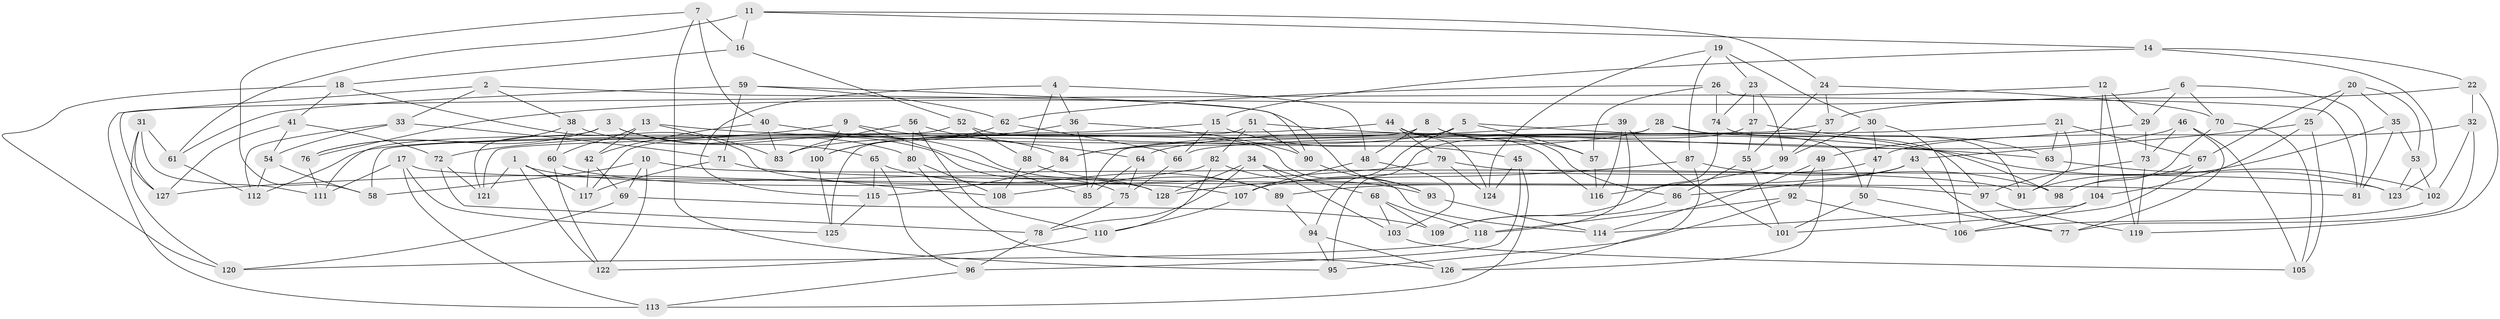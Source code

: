 // coarse degree distribution, {6: 0.20512820512820512, 9: 0.07692307692307693, 11: 0.02564102564102564, 10: 0.15384615384615385, 8: 0.15384615384615385, 7: 0.1282051282051282, 5: 0.15384615384615385, 12: 0.02564102564102564, 3: 0.02564102564102564, 4: 0.05128205128205128}
// Generated by graph-tools (version 1.1) at 2025/53/03/04/25 22:53:53]
// undirected, 128 vertices, 256 edges
graph export_dot {
  node [color=gray90,style=filled];
  1;
  2;
  3;
  4;
  5;
  6;
  7;
  8;
  9;
  10;
  11;
  12;
  13;
  14;
  15;
  16;
  17;
  18;
  19;
  20;
  21;
  22;
  23;
  24;
  25;
  26;
  27;
  28;
  29;
  30;
  31;
  32;
  33;
  34;
  35;
  36;
  37;
  38;
  39;
  40;
  41;
  42;
  43;
  44;
  45;
  46;
  47;
  48;
  49;
  50;
  51;
  52;
  53;
  54;
  55;
  56;
  57;
  58;
  59;
  60;
  61;
  62;
  63;
  64;
  65;
  66;
  67;
  68;
  69;
  70;
  71;
  72;
  73;
  74;
  75;
  76;
  77;
  78;
  79;
  80;
  81;
  82;
  83;
  84;
  85;
  86;
  87;
  88;
  89;
  90;
  91;
  92;
  93;
  94;
  95;
  96;
  97;
  98;
  99;
  100;
  101;
  102;
  103;
  104;
  105;
  106;
  107;
  108;
  109;
  110;
  111;
  112;
  113;
  114;
  115;
  116;
  117;
  118;
  119;
  120;
  121;
  122;
  123;
  124;
  125;
  126;
  127;
  128;
  1 -- 128;
  1 -- 117;
  1 -- 122;
  1 -- 121;
  2 -- 38;
  2 -- 33;
  2 -- 93;
  2 -- 113;
  3 -- 76;
  3 -- 121;
  3 -- 75;
  3 -- 65;
  4 -- 115;
  4 -- 88;
  4 -- 48;
  4 -- 36;
  5 -- 94;
  5 -- 83;
  5 -- 98;
  5 -- 57;
  6 -- 29;
  6 -- 76;
  6 -- 81;
  6 -- 70;
  7 -- 95;
  7 -- 58;
  7 -- 40;
  7 -- 16;
  8 -- 86;
  8 -- 57;
  8 -- 117;
  8 -- 48;
  9 -- 84;
  9 -- 100;
  9 -- 85;
  9 -- 72;
  10 -- 69;
  10 -- 122;
  10 -- 91;
  10 -- 58;
  11 -- 14;
  11 -- 24;
  11 -- 16;
  11 -- 61;
  12 -- 127;
  12 -- 29;
  12 -- 119;
  12 -- 104;
  13 -- 63;
  13 -- 60;
  13 -- 42;
  13 -- 83;
  14 -- 123;
  14 -- 22;
  14 -- 15;
  15 -- 112;
  15 -- 45;
  15 -- 66;
  16 -- 18;
  16 -- 52;
  17 -- 113;
  17 -- 125;
  17 -- 97;
  17 -- 111;
  18 -- 108;
  18 -- 41;
  18 -- 120;
  19 -- 87;
  19 -- 30;
  19 -- 124;
  19 -- 23;
  20 -- 67;
  20 -- 53;
  20 -- 25;
  20 -- 35;
  21 -- 63;
  21 -- 67;
  21 -- 66;
  21 -- 91;
  22 -- 119;
  22 -- 32;
  22 -- 37;
  23 -- 27;
  23 -- 99;
  23 -- 74;
  24 -- 37;
  24 -- 55;
  24 -- 70;
  25 -- 104;
  25 -- 43;
  25 -- 105;
  26 -- 74;
  26 -- 57;
  26 -- 81;
  26 -- 62;
  27 -- 55;
  27 -- 63;
  27 -- 95;
  28 -- 97;
  28 -- 58;
  28 -- 84;
  28 -- 50;
  29 -- 49;
  29 -- 73;
  30 -- 106;
  30 -- 47;
  30 -- 99;
  31 -- 127;
  31 -- 111;
  31 -- 61;
  31 -- 120;
  32 -- 77;
  32 -- 102;
  32 -- 47;
  33 -- 54;
  33 -- 112;
  33 -- 71;
  34 -- 128;
  34 -- 68;
  34 -- 78;
  34 -- 103;
  35 -- 81;
  35 -- 53;
  35 -- 91;
  36 -- 85;
  36 -- 90;
  36 -- 100;
  37 -- 85;
  37 -- 99;
  38 -- 80;
  38 -- 76;
  38 -- 60;
  39 -- 118;
  39 -- 101;
  39 -- 84;
  39 -- 116;
  40 -- 42;
  40 -- 83;
  40 -- 128;
  41 -- 54;
  41 -- 127;
  41 -- 72;
  42 -- 69;
  42 -- 117;
  43 -- 86;
  43 -- 77;
  43 -- 89;
  44 -- 124;
  44 -- 79;
  44 -- 116;
  44 -- 121;
  45 -- 124;
  45 -- 113;
  45 -- 96;
  46 -- 105;
  46 -- 77;
  46 -- 64;
  46 -- 73;
  47 -- 50;
  47 -- 107;
  48 -- 103;
  48 -- 107;
  49 -- 92;
  49 -- 126;
  49 -- 114;
  50 -- 77;
  50 -- 101;
  51 -- 82;
  51 -- 125;
  51 -- 90;
  51 -- 102;
  52 -- 114;
  52 -- 88;
  52 -- 111;
  53 -- 123;
  53 -- 102;
  54 -- 112;
  54 -- 58;
  55 -- 101;
  55 -- 86;
  56 -- 83;
  56 -- 80;
  56 -- 64;
  56 -- 110;
  57 -- 116;
  59 -- 61;
  59 -- 62;
  59 -- 71;
  59 -- 90;
  60 -- 107;
  60 -- 122;
  61 -- 112;
  62 -- 66;
  62 -- 100;
  63 -- 123;
  64 -- 85;
  64 -- 75;
  65 -- 96;
  65 -- 89;
  65 -- 115;
  66 -- 75;
  67 -- 101;
  67 -- 98;
  68 -- 118;
  68 -- 109;
  68 -- 103;
  69 -- 120;
  69 -- 109;
  70 -- 98;
  70 -- 105;
  71 -- 81;
  71 -- 117;
  72 -- 121;
  72 -- 78;
  73 -- 97;
  73 -- 119;
  74 -- 109;
  74 -- 91;
  75 -- 78;
  76 -- 111;
  78 -- 96;
  79 -- 127;
  79 -- 123;
  79 -- 124;
  80 -- 108;
  80 -- 126;
  82 -- 110;
  82 -- 93;
  82 -- 108;
  84 -- 115;
  86 -- 109;
  87 -- 126;
  87 -- 128;
  87 -- 98;
  88 -- 89;
  88 -- 108;
  89 -- 94;
  90 -- 93;
  92 -- 95;
  92 -- 106;
  92 -- 118;
  93 -- 114;
  94 -- 95;
  94 -- 126;
  96 -- 113;
  97 -- 119;
  99 -- 116;
  100 -- 125;
  102 -- 106;
  103 -- 105;
  104 -- 106;
  104 -- 114;
  107 -- 110;
  110 -- 122;
  115 -- 125;
  118 -- 120;
}
